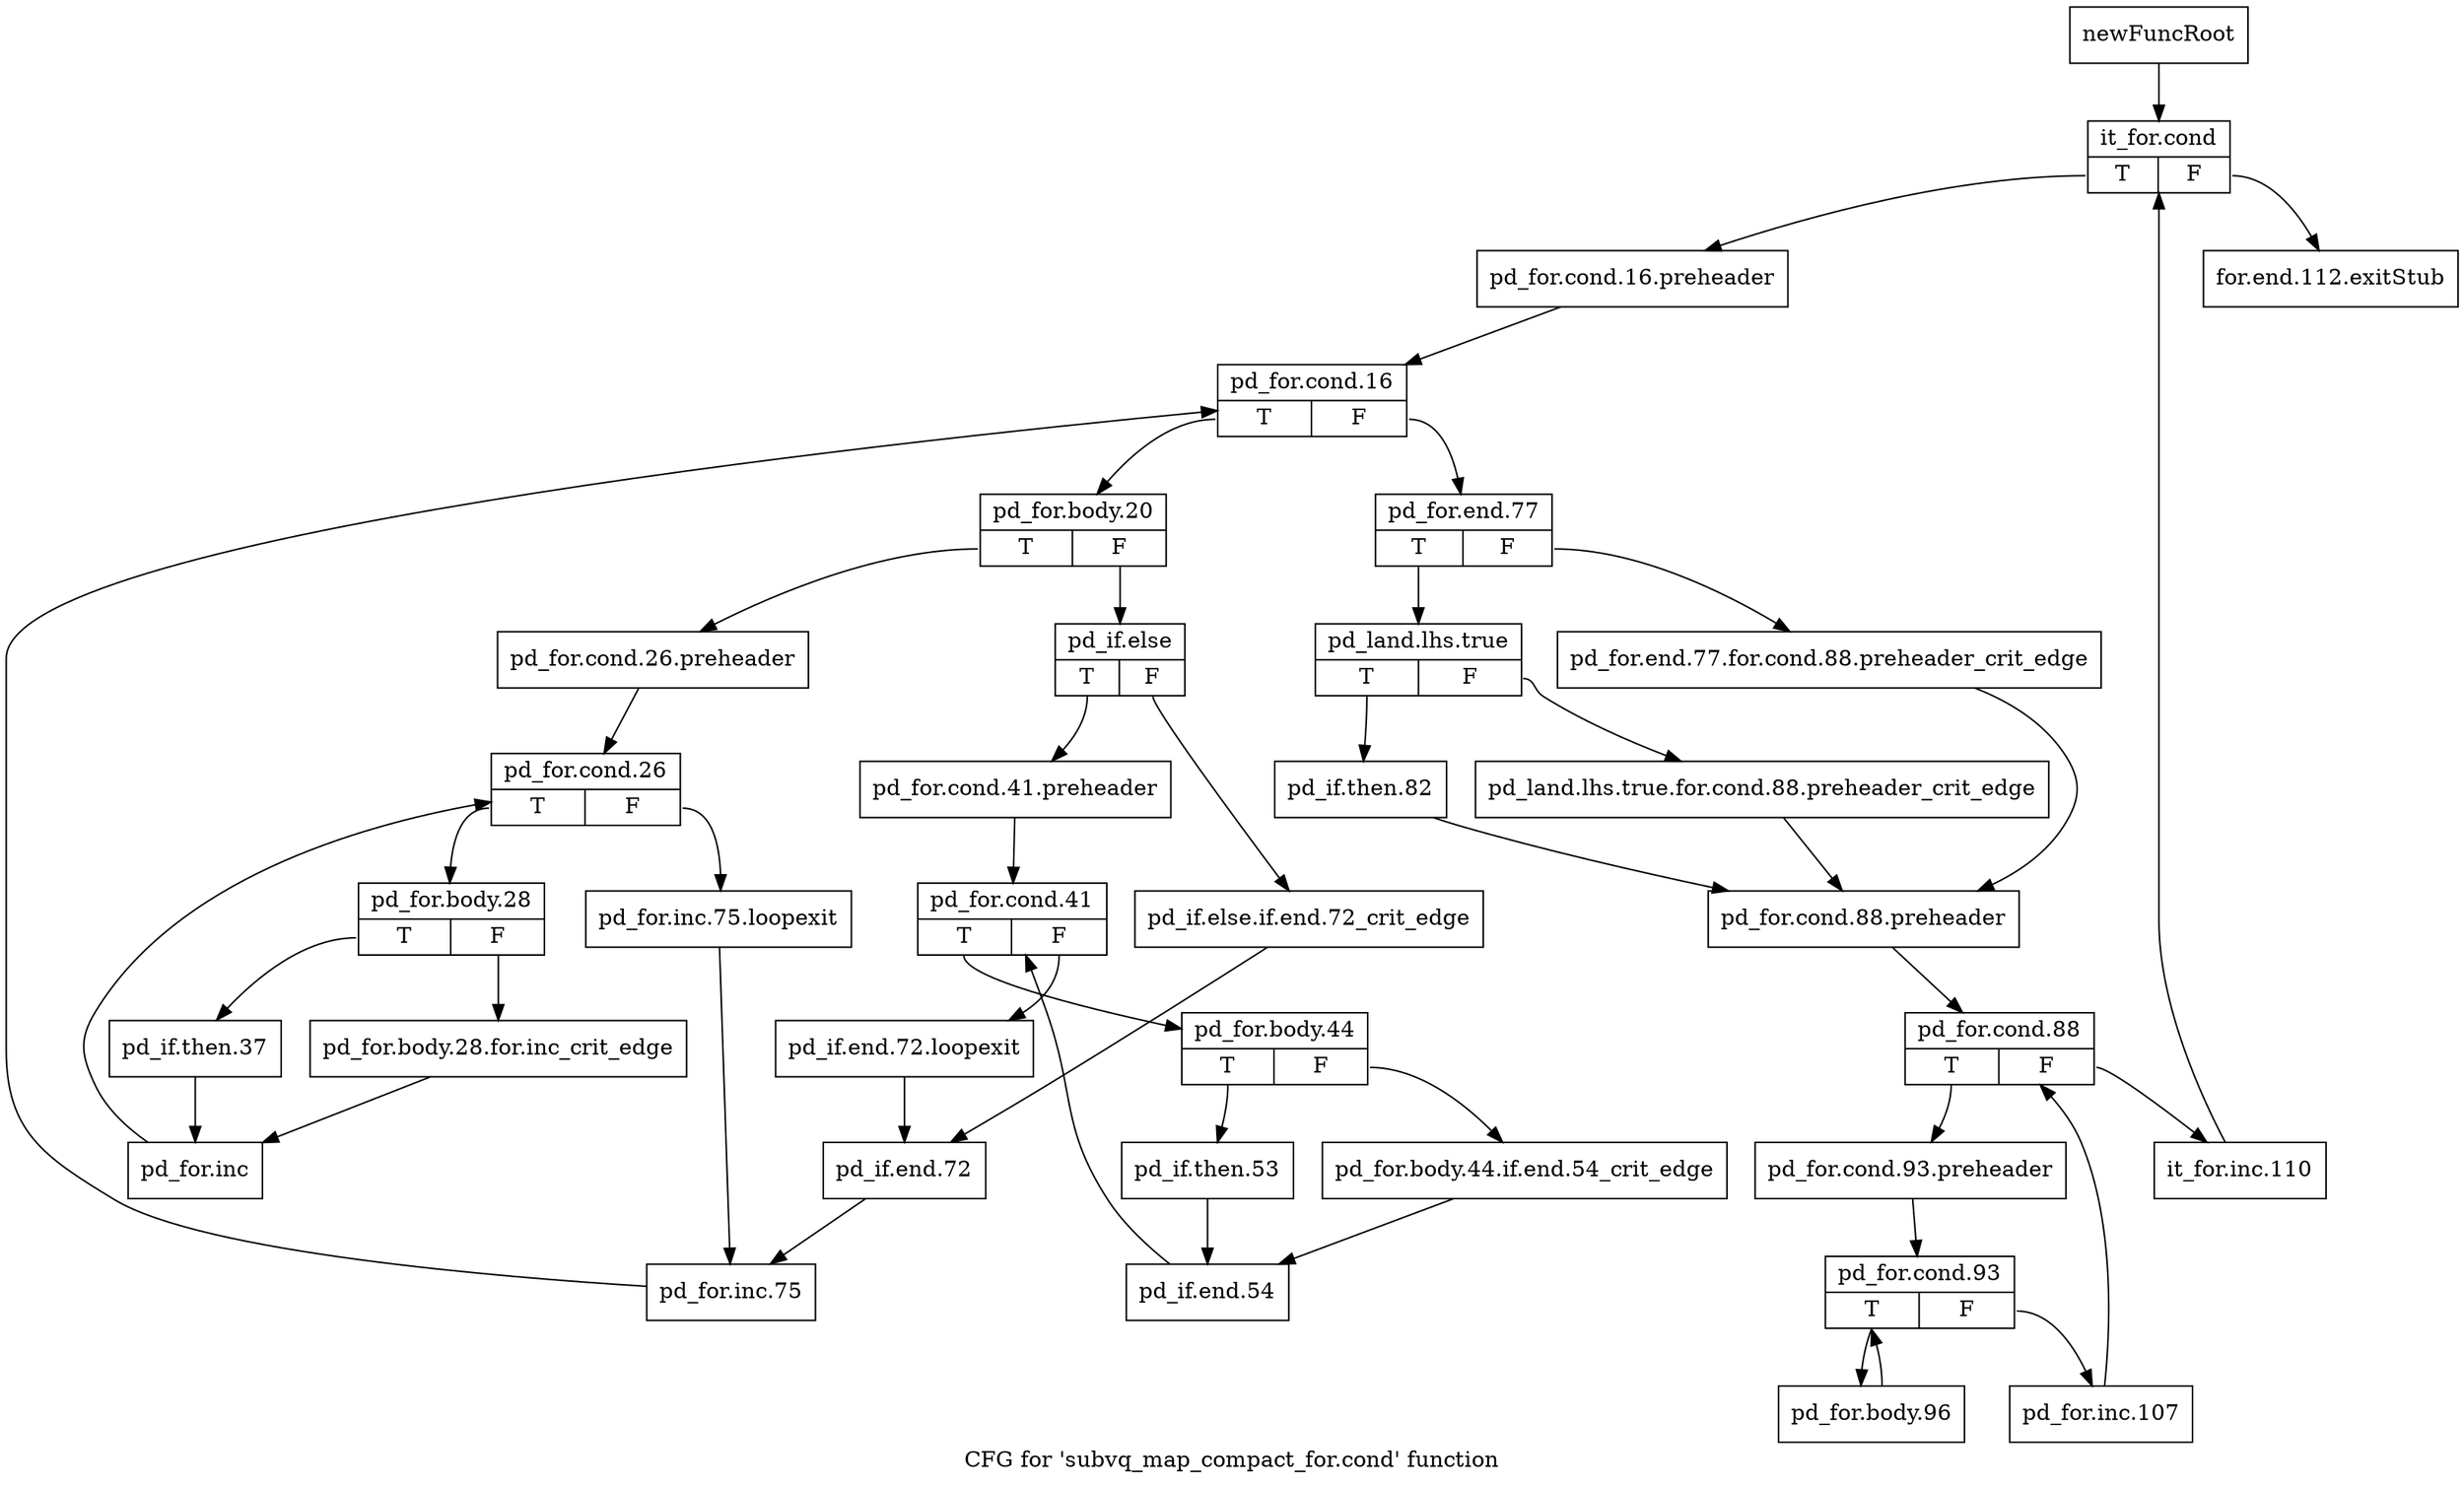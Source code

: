 digraph "CFG for 'subvq_map_compact_for.cond' function" {
	label="CFG for 'subvq_map_compact_for.cond' function";

	Node0x133cdc0 [shape=record,label="{newFuncRoot}"];
	Node0x133cdc0 -> Node0x133ce60;
	Node0x133ce10 [shape=record,label="{for.end.112.exitStub}"];
	Node0x133ce60 [shape=record,label="{it_for.cond|{<s0>T|<s1>F}}"];
	Node0x133ce60:s0 -> Node0x133ceb0;
	Node0x133ce60:s1 -> Node0x133ce10;
	Node0x133ceb0 [shape=record,label="{pd_for.cond.16.preheader}"];
	Node0x133ceb0 -> Node0x133cf00;
	Node0x133cf00 [shape=record,label="{pd_for.cond.16|{<s0>T|<s1>F}}"];
	Node0x133cf00:s0 -> Node0x133d310;
	Node0x133cf00:s1 -> Node0x133cf50;
	Node0x133cf50 [shape=record,label="{pd_for.end.77|{<s0>T|<s1>F}}"];
	Node0x133cf50:s0 -> Node0x133cff0;
	Node0x133cf50:s1 -> Node0x133cfa0;
	Node0x133cfa0 [shape=record,label="{pd_for.end.77.for.cond.88.preheader_crit_edge}"];
	Node0x133cfa0 -> Node0x133d0e0;
	Node0x133cff0 [shape=record,label="{pd_land.lhs.true|{<s0>T|<s1>F}}"];
	Node0x133cff0:s0 -> Node0x133d090;
	Node0x133cff0:s1 -> Node0x133d040;
	Node0x133d040 [shape=record,label="{pd_land.lhs.true.for.cond.88.preheader_crit_edge}"];
	Node0x133d040 -> Node0x133d0e0;
	Node0x133d090 [shape=record,label="{pd_if.then.82}"];
	Node0x133d090 -> Node0x133d0e0;
	Node0x133d0e0 [shape=record,label="{pd_for.cond.88.preheader}"];
	Node0x133d0e0 -> Node0x133d130;
	Node0x133d130 [shape=record,label="{pd_for.cond.88|{<s0>T|<s1>F}}"];
	Node0x133d130:s0 -> Node0x133d1d0;
	Node0x133d130:s1 -> Node0x133d180;
	Node0x133d180 [shape=record,label="{it_for.inc.110}"];
	Node0x133d180 -> Node0x133ce60;
	Node0x133d1d0 [shape=record,label="{pd_for.cond.93.preheader}"];
	Node0x133d1d0 -> Node0x133d220;
	Node0x133d220 [shape=record,label="{pd_for.cond.93|{<s0>T|<s1>F}}"];
	Node0x133d220:s0 -> Node0x133d2c0;
	Node0x133d220:s1 -> Node0x133d270;
	Node0x133d270 [shape=record,label="{pd_for.inc.107}"];
	Node0x133d270 -> Node0x133d130;
	Node0x133d2c0 [shape=record,label="{pd_for.body.96}"];
	Node0x133d2c0 -> Node0x133d220;
	Node0x133d310 [shape=record,label="{pd_for.body.20|{<s0>T|<s1>F}}"];
	Node0x133d310:s0 -> Node0x133d680;
	Node0x133d310:s1 -> Node0x133d360;
	Node0x133d360 [shape=record,label="{pd_if.else|{<s0>T|<s1>F}}"];
	Node0x133d360:s0 -> Node0x133d400;
	Node0x133d360:s1 -> Node0x133d3b0;
	Node0x133d3b0 [shape=record,label="{pd_if.else.if.end.72_crit_edge}"];
	Node0x133d3b0 -> Node0x133d4f0;
	Node0x133d400 [shape=record,label="{pd_for.cond.41.preheader}"];
	Node0x133d400 -> Node0x133d450;
	Node0x133d450 [shape=record,label="{pd_for.cond.41|{<s0>T|<s1>F}}"];
	Node0x133d450:s0 -> Node0x133d540;
	Node0x133d450:s1 -> Node0x133d4a0;
	Node0x133d4a0 [shape=record,label="{pd_if.end.72.loopexit}"];
	Node0x133d4a0 -> Node0x133d4f0;
	Node0x133d4f0 [shape=record,label="{pd_if.end.72}"];
	Node0x133d4f0 -> Node0x133d770;
	Node0x133d540 [shape=record,label="{pd_for.body.44|{<s0>T|<s1>F}}"];
	Node0x133d540:s0 -> Node0x133d5e0;
	Node0x133d540:s1 -> Node0x133d590;
	Node0x133d590 [shape=record,label="{pd_for.body.44.if.end.54_crit_edge}"];
	Node0x133d590 -> Node0x133d630;
	Node0x133d5e0 [shape=record,label="{pd_if.then.53}"];
	Node0x133d5e0 -> Node0x133d630;
	Node0x133d630 [shape=record,label="{pd_if.end.54}"];
	Node0x133d630 -> Node0x133d450;
	Node0x133d680 [shape=record,label="{pd_for.cond.26.preheader}"];
	Node0x133d680 -> Node0x133d6d0;
	Node0x133d6d0 [shape=record,label="{pd_for.cond.26|{<s0>T|<s1>F}}"];
	Node0x133d6d0:s0 -> Node0x133d7c0;
	Node0x133d6d0:s1 -> Node0x133d720;
	Node0x133d720 [shape=record,label="{pd_for.inc.75.loopexit}"];
	Node0x133d720 -> Node0x133d770;
	Node0x133d770 [shape=record,label="{pd_for.inc.75}"];
	Node0x133d770 -> Node0x133cf00;
	Node0x133d7c0 [shape=record,label="{pd_for.body.28|{<s0>T|<s1>F}}"];
	Node0x133d7c0:s0 -> Node0x133d860;
	Node0x133d7c0:s1 -> Node0x133d810;
	Node0x133d810 [shape=record,label="{pd_for.body.28.for.inc_crit_edge}"];
	Node0x133d810 -> Node0x133d8b0;
	Node0x133d860 [shape=record,label="{pd_if.then.37}"];
	Node0x133d860 -> Node0x133d8b0;
	Node0x133d8b0 [shape=record,label="{pd_for.inc}"];
	Node0x133d8b0 -> Node0x133d6d0;
}
